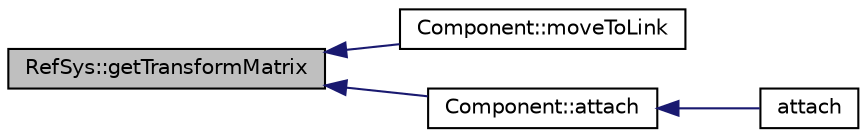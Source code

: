 digraph "RefSys::getTransformMatrix"
{
  edge [fontname="Helvetica",fontsize="10",labelfontname="Helvetica",labelfontsize="10"];
  node [fontname="Helvetica",fontsize="10",shape=record];
  rankdir="LR";
  Node1 [label="RefSys::getTransformMatrix",height=0.2,width=0.4,color="black", fillcolor="grey75", style="filled" fontcolor="black"];
  Node1 -> Node2 [dir="back",color="midnightblue",fontsize="10",style="solid",fontname="Helvetica"];
  Node2 [label="Component::moveToLink",height=0.2,width=0.4,color="black", fillcolor="white", style="filled",URL="$classComponent.html#a90358faa491581771a2677e8cdc00bfd",tooltip="Move To Link Function This method rotates and translates the component in order to place it at a link..."];
  Node1 -> Node3 [dir="back",color="midnightblue",fontsize="10",style="solid",fontname="Helvetica"];
  Node3 [label="Component::attach",height=0.2,width=0.4,color="black", fillcolor="white", style="filled",URL="$classComponent.html#a229e816c0585cc4452b0200e0e842d1c",tooltip="Attaches two components This method attaches attachment component to the componet, making the links fit together."];
  Node3 -> Node4 [dir="back",color="midnightblue",fontsize="10",style="solid",fontname="Helvetica"];
  Node4 [label="attach",height=0.2,width=0.4,color="black", fillcolor="white", style="filled",URL="$globalfunctions_8h.html#a09e34955be2ae478ecf8ee52ce4cc741",tooltip="Attaches two components This method attaches attachment component to base componet, making the links fit together."];
}

